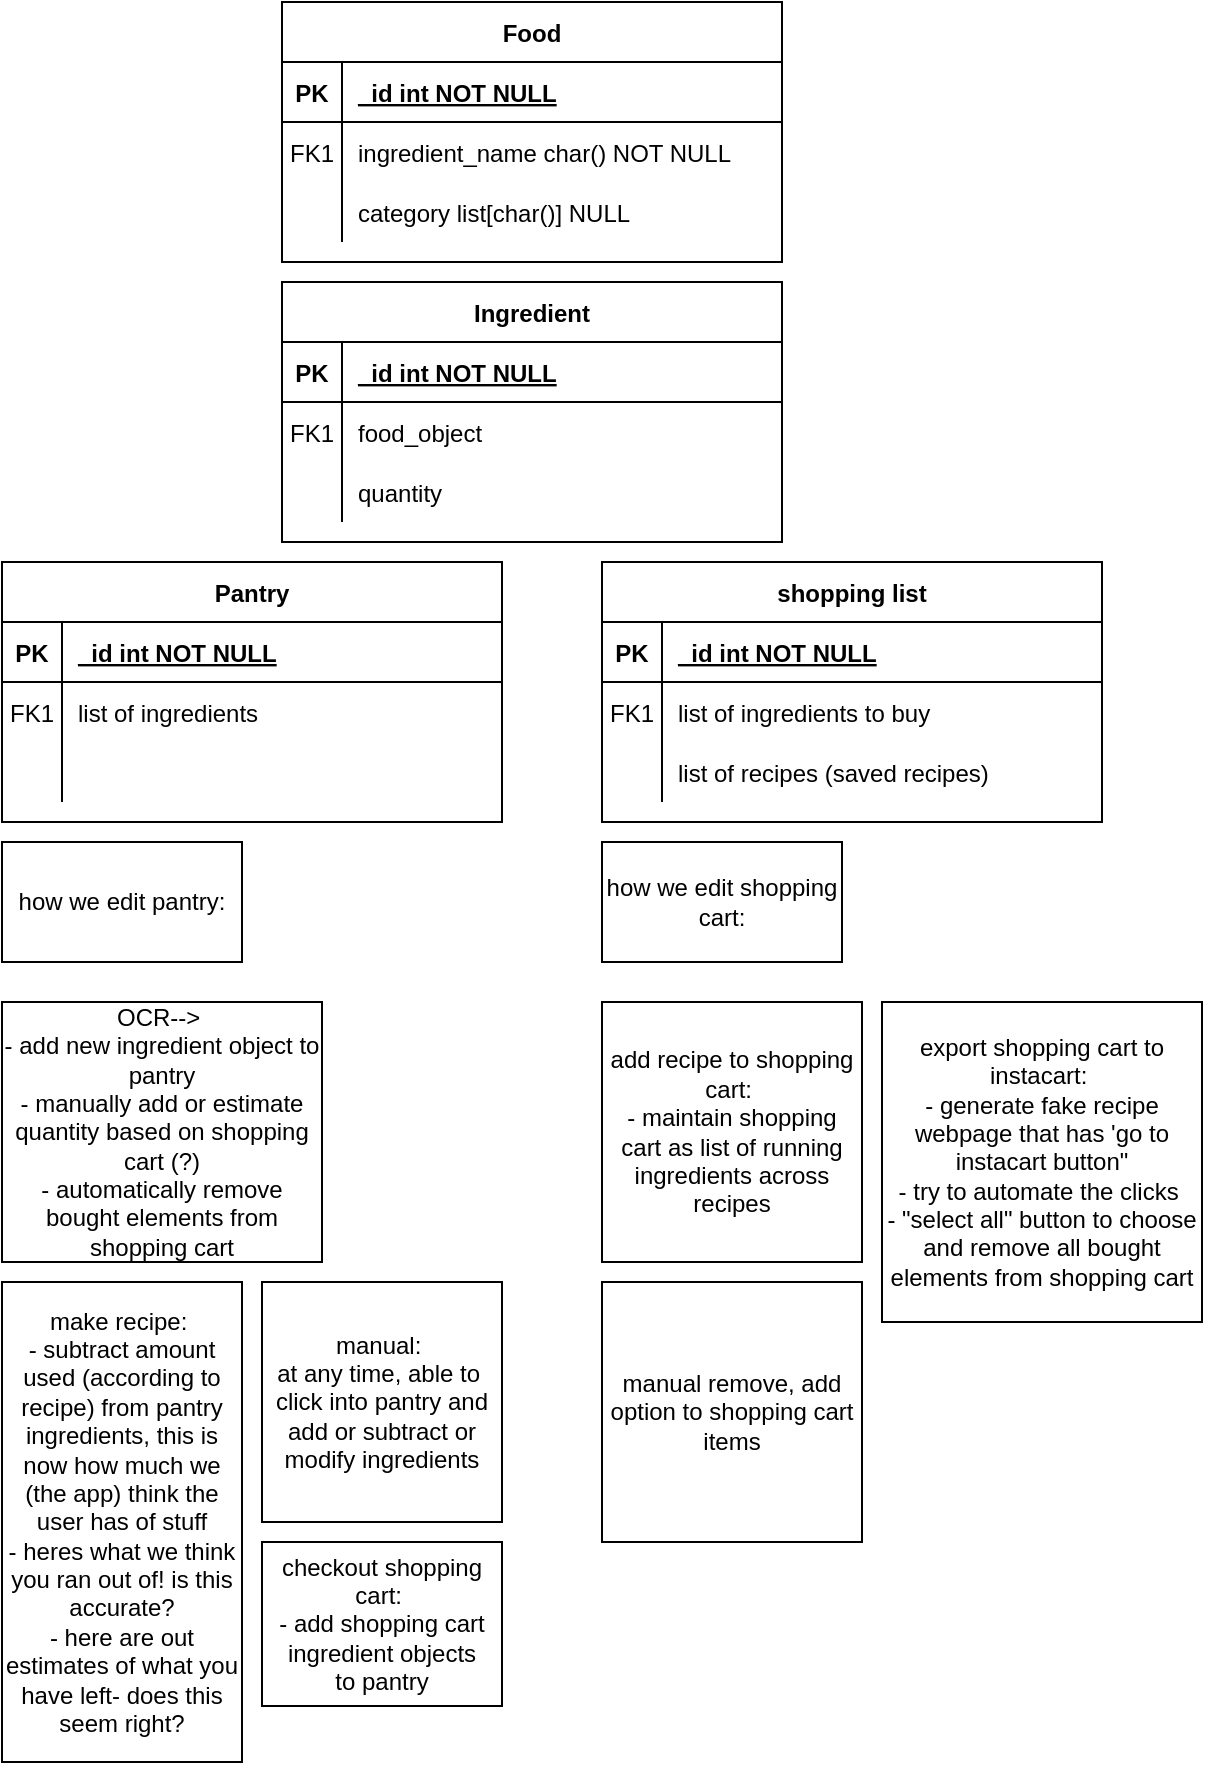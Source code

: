 <mxfile version="20.8.20" type="github">
  <diagram name="Page-1" id="0nyEzgje0FlEque0waN7">
    <mxGraphModel dx="1434" dy="738" grid="1" gridSize="10" guides="1" tooltips="1" connect="1" arrows="1" fold="1" page="1" pageScale="1" pageWidth="850" pageHeight="1100" math="0" shadow="0">
      <root>
        <mxCell id="0" />
        <mxCell id="1" parent="0" />
        <mxCell id="2pWtQOMVsuU5DYOwZ81Q-2" value="Food" style="shape=table;startSize=30;container=1;collapsible=1;childLayout=tableLayout;fixedRows=1;rowLines=0;fontStyle=1;align=center;resizeLast=1;" vertex="1" parent="1">
          <mxGeometry x="320" y="20" width="250" height="130" as="geometry" />
        </mxCell>
        <mxCell id="2pWtQOMVsuU5DYOwZ81Q-3" value="" style="shape=partialRectangle;collapsible=0;dropTarget=0;pointerEvents=0;fillColor=none;points=[[0,0.5],[1,0.5]];portConstraint=eastwest;top=0;left=0;right=0;bottom=1;" vertex="1" parent="2pWtQOMVsuU5DYOwZ81Q-2">
          <mxGeometry y="30" width="250" height="30" as="geometry" />
        </mxCell>
        <mxCell id="2pWtQOMVsuU5DYOwZ81Q-4" value="PK" style="shape=partialRectangle;overflow=hidden;connectable=0;fillColor=none;top=0;left=0;bottom=0;right=0;fontStyle=1;" vertex="1" parent="2pWtQOMVsuU5DYOwZ81Q-3">
          <mxGeometry width="30" height="30" as="geometry">
            <mxRectangle width="30" height="30" as="alternateBounds" />
          </mxGeometry>
        </mxCell>
        <mxCell id="2pWtQOMVsuU5DYOwZ81Q-5" value="_id int NOT NULL " style="shape=partialRectangle;overflow=hidden;connectable=0;fillColor=none;top=0;left=0;bottom=0;right=0;align=left;spacingLeft=6;fontStyle=5;" vertex="1" parent="2pWtQOMVsuU5DYOwZ81Q-3">
          <mxGeometry x="30" width="220" height="30" as="geometry">
            <mxRectangle width="220" height="30" as="alternateBounds" />
          </mxGeometry>
        </mxCell>
        <mxCell id="2pWtQOMVsuU5DYOwZ81Q-6" value="" style="shape=partialRectangle;collapsible=0;dropTarget=0;pointerEvents=0;fillColor=none;points=[[0,0.5],[1,0.5]];portConstraint=eastwest;top=0;left=0;right=0;bottom=0;" vertex="1" parent="2pWtQOMVsuU5DYOwZ81Q-2">
          <mxGeometry y="60" width="250" height="30" as="geometry" />
        </mxCell>
        <mxCell id="2pWtQOMVsuU5DYOwZ81Q-7" value="FK1" style="shape=partialRectangle;overflow=hidden;connectable=0;fillColor=none;top=0;left=0;bottom=0;right=0;" vertex="1" parent="2pWtQOMVsuU5DYOwZ81Q-6">
          <mxGeometry width="30" height="30" as="geometry">
            <mxRectangle width="30" height="30" as="alternateBounds" />
          </mxGeometry>
        </mxCell>
        <mxCell id="2pWtQOMVsuU5DYOwZ81Q-8" value="ingredient_name char() NOT NULL" style="shape=partialRectangle;overflow=hidden;connectable=0;fillColor=none;top=0;left=0;bottom=0;right=0;align=left;spacingLeft=6;" vertex="1" parent="2pWtQOMVsuU5DYOwZ81Q-6">
          <mxGeometry x="30" width="220" height="30" as="geometry">
            <mxRectangle width="220" height="30" as="alternateBounds" />
          </mxGeometry>
        </mxCell>
        <mxCell id="2pWtQOMVsuU5DYOwZ81Q-9" value="" style="shape=partialRectangle;collapsible=0;dropTarget=0;pointerEvents=0;fillColor=none;points=[[0,0.5],[1,0.5]];portConstraint=eastwest;top=0;left=0;right=0;bottom=0;" vertex="1" parent="2pWtQOMVsuU5DYOwZ81Q-2">
          <mxGeometry y="90" width="250" height="30" as="geometry" />
        </mxCell>
        <mxCell id="2pWtQOMVsuU5DYOwZ81Q-10" value="" style="shape=partialRectangle;overflow=hidden;connectable=0;fillColor=none;top=0;left=0;bottom=0;right=0;" vertex="1" parent="2pWtQOMVsuU5DYOwZ81Q-9">
          <mxGeometry width="30" height="30" as="geometry">
            <mxRectangle width="30" height="30" as="alternateBounds" />
          </mxGeometry>
        </mxCell>
        <mxCell id="2pWtQOMVsuU5DYOwZ81Q-11" value="category list[char()] NULL" style="shape=partialRectangle;overflow=hidden;connectable=0;fillColor=none;top=0;left=0;bottom=0;right=0;align=left;spacingLeft=6;" vertex="1" parent="2pWtQOMVsuU5DYOwZ81Q-9">
          <mxGeometry x="30" width="220" height="30" as="geometry">
            <mxRectangle width="220" height="30" as="alternateBounds" />
          </mxGeometry>
        </mxCell>
        <mxCell id="2pWtQOMVsuU5DYOwZ81Q-12" value="Ingredient" style="shape=table;startSize=30;container=1;collapsible=1;childLayout=tableLayout;fixedRows=1;rowLines=0;fontStyle=1;align=center;resizeLast=1;" vertex="1" parent="1">
          <mxGeometry x="320" y="160" width="250" height="130" as="geometry" />
        </mxCell>
        <mxCell id="2pWtQOMVsuU5DYOwZ81Q-13" value="" style="shape=partialRectangle;collapsible=0;dropTarget=0;pointerEvents=0;fillColor=none;points=[[0,0.5],[1,0.5]];portConstraint=eastwest;top=0;left=0;right=0;bottom=1;" vertex="1" parent="2pWtQOMVsuU5DYOwZ81Q-12">
          <mxGeometry y="30" width="250" height="30" as="geometry" />
        </mxCell>
        <mxCell id="2pWtQOMVsuU5DYOwZ81Q-14" value="PK" style="shape=partialRectangle;overflow=hidden;connectable=0;fillColor=none;top=0;left=0;bottom=0;right=0;fontStyle=1;" vertex="1" parent="2pWtQOMVsuU5DYOwZ81Q-13">
          <mxGeometry width="30" height="30" as="geometry">
            <mxRectangle width="30" height="30" as="alternateBounds" />
          </mxGeometry>
        </mxCell>
        <mxCell id="2pWtQOMVsuU5DYOwZ81Q-15" value="_id int NOT NULL " style="shape=partialRectangle;overflow=hidden;connectable=0;fillColor=none;top=0;left=0;bottom=0;right=0;align=left;spacingLeft=6;fontStyle=5;" vertex="1" parent="2pWtQOMVsuU5DYOwZ81Q-13">
          <mxGeometry x="30" width="220" height="30" as="geometry">
            <mxRectangle width="220" height="30" as="alternateBounds" />
          </mxGeometry>
        </mxCell>
        <mxCell id="2pWtQOMVsuU5DYOwZ81Q-16" value="" style="shape=partialRectangle;collapsible=0;dropTarget=0;pointerEvents=0;fillColor=none;points=[[0,0.5],[1,0.5]];portConstraint=eastwest;top=0;left=0;right=0;bottom=0;" vertex="1" parent="2pWtQOMVsuU5DYOwZ81Q-12">
          <mxGeometry y="60" width="250" height="30" as="geometry" />
        </mxCell>
        <mxCell id="2pWtQOMVsuU5DYOwZ81Q-17" value="FK1" style="shape=partialRectangle;overflow=hidden;connectable=0;fillColor=none;top=0;left=0;bottom=0;right=0;" vertex="1" parent="2pWtQOMVsuU5DYOwZ81Q-16">
          <mxGeometry width="30" height="30" as="geometry">
            <mxRectangle width="30" height="30" as="alternateBounds" />
          </mxGeometry>
        </mxCell>
        <mxCell id="2pWtQOMVsuU5DYOwZ81Q-18" value="food_object" style="shape=partialRectangle;overflow=hidden;connectable=0;fillColor=none;top=0;left=0;bottom=0;right=0;align=left;spacingLeft=6;" vertex="1" parent="2pWtQOMVsuU5DYOwZ81Q-16">
          <mxGeometry x="30" width="220" height="30" as="geometry">
            <mxRectangle width="220" height="30" as="alternateBounds" />
          </mxGeometry>
        </mxCell>
        <mxCell id="2pWtQOMVsuU5DYOwZ81Q-19" value="" style="shape=partialRectangle;collapsible=0;dropTarget=0;pointerEvents=0;fillColor=none;points=[[0,0.5],[1,0.5]];portConstraint=eastwest;top=0;left=0;right=0;bottom=0;" vertex="1" parent="2pWtQOMVsuU5DYOwZ81Q-12">
          <mxGeometry y="90" width="250" height="30" as="geometry" />
        </mxCell>
        <mxCell id="2pWtQOMVsuU5DYOwZ81Q-20" value="" style="shape=partialRectangle;overflow=hidden;connectable=0;fillColor=none;top=0;left=0;bottom=0;right=0;" vertex="1" parent="2pWtQOMVsuU5DYOwZ81Q-19">
          <mxGeometry width="30" height="30" as="geometry">
            <mxRectangle width="30" height="30" as="alternateBounds" />
          </mxGeometry>
        </mxCell>
        <mxCell id="2pWtQOMVsuU5DYOwZ81Q-21" value="quantity" style="shape=partialRectangle;overflow=hidden;connectable=0;fillColor=none;top=0;left=0;bottom=0;right=0;align=left;spacingLeft=6;" vertex="1" parent="2pWtQOMVsuU5DYOwZ81Q-19">
          <mxGeometry x="30" width="220" height="30" as="geometry">
            <mxRectangle width="220" height="30" as="alternateBounds" />
          </mxGeometry>
        </mxCell>
        <mxCell id="2pWtQOMVsuU5DYOwZ81Q-22" value="Pantry" style="shape=table;startSize=30;container=1;collapsible=1;childLayout=tableLayout;fixedRows=1;rowLines=0;fontStyle=1;align=center;resizeLast=1;" vertex="1" parent="1">
          <mxGeometry x="180" y="300" width="250" height="130" as="geometry" />
        </mxCell>
        <mxCell id="2pWtQOMVsuU5DYOwZ81Q-23" value="" style="shape=partialRectangle;collapsible=0;dropTarget=0;pointerEvents=0;fillColor=none;points=[[0,0.5],[1,0.5]];portConstraint=eastwest;top=0;left=0;right=0;bottom=1;" vertex="1" parent="2pWtQOMVsuU5DYOwZ81Q-22">
          <mxGeometry y="30" width="250" height="30" as="geometry" />
        </mxCell>
        <mxCell id="2pWtQOMVsuU5DYOwZ81Q-24" value="PK" style="shape=partialRectangle;overflow=hidden;connectable=0;fillColor=none;top=0;left=0;bottom=0;right=0;fontStyle=1;" vertex="1" parent="2pWtQOMVsuU5DYOwZ81Q-23">
          <mxGeometry width="30" height="30" as="geometry">
            <mxRectangle width="30" height="30" as="alternateBounds" />
          </mxGeometry>
        </mxCell>
        <mxCell id="2pWtQOMVsuU5DYOwZ81Q-25" value="_id int NOT NULL " style="shape=partialRectangle;overflow=hidden;connectable=0;fillColor=none;top=0;left=0;bottom=0;right=0;align=left;spacingLeft=6;fontStyle=5;" vertex="1" parent="2pWtQOMVsuU5DYOwZ81Q-23">
          <mxGeometry x="30" width="220" height="30" as="geometry">
            <mxRectangle width="220" height="30" as="alternateBounds" />
          </mxGeometry>
        </mxCell>
        <mxCell id="2pWtQOMVsuU5DYOwZ81Q-26" value="" style="shape=partialRectangle;collapsible=0;dropTarget=0;pointerEvents=0;fillColor=none;points=[[0,0.5],[1,0.5]];portConstraint=eastwest;top=0;left=0;right=0;bottom=0;" vertex="1" parent="2pWtQOMVsuU5DYOwZ81Q-22">
          <mxGeometry y="60" width="250" height="30" as="geometry" />
        </mxCell>
        <mxCell id="2pWtQOMVsuU5DYOwZ81Q-27" value="FK1" style="shape=partialRectangle;overflow=hidden;connectable=0;fillColor=none;top=0;left=0;bottom=0;right=0;" vertex="1" parent="2pWtQOMVsuU5DYOwZ81Q-26">
          <mxGeometry width="30" height="30" as="geometry">
            <mxRectangle width="30" height="30" as="alternateBounds" />
          </mxGeometry>
        </mxCell>
        <mxCell id="2pWtQOMVsuU5DYOwZ81Q-28" value="list of ingredients" style="shape=partialRectangle;overflow=hidden;connectable=0;fillColor=none;top=0;left=0;bottom=0;right=0;align=left;spacingLeft=6;" vertex="1" parent="2pWtQOMVsuU5DYOwZ81Q-26">
          <mxGeometry x="30" width="220" height="30" as="geometry">
            <mxRectangle width="220" height="30" as="alternateBounds" />
          </mxGeometry>
        </mxCell>
        <mxCell id="2pWtQOMVsuU5DYOwZ81Q-29" value="" style="shape=partialRectangle;collapsible=0;dropTarget=0;pointerEvents=0;fillColor=none;points=[[0,0.5],[1,0.5]];portConstraint=eastwest;top=0;left=0;right=0;bottom=0;" vertex="1" parent="2pWtQOMVsuU5DYOwZ81Q-22">
          <mxGeometry y="90" width="250" height="30" as="geometry" />
        </mxCell>
        <mxCell id="2pWtQOMVsuU5DYOwZ81Q-30" value="" style="shape=partialRectangle;overflow=hidden;connectable=0;fillColor=none;top=0;left=0;bottom=0;right=0;" vertex="1" parent="2pWtQOMVsuU5DYOwZ81Q-29">
          <mxGeometry width="30" height="30" as="geometry">
            <mxRectangle width="30" height="30" as="alternateBounds" />
          </mxGeometry>
        </mxCell>
        <mxCell id="2pWtQOMVsuU5DYOwZ81Q-31" value="" style="shape=partialRectangle;overflow=hidden;connectable=0;fillColor=none;top=0;left=0;bottom=0;right=0;align=left;spacingLeft=6;" vertex="1" parent="2pWtQOMVsuU5DYOwZ81Q-29">
          <mxGeometry x="30" width="220" height="30" as="geometry">
            <mxRectangle width="220" height="30" as="alternateBounds" />
          </mxGeometry>
        </mxCell>
        <mxCell id="2pWtQOMVsuU5DYOwZ81Q-32" value="OCR--&amp;gt;&amp;nbsp;&lt;br&gt;- add new ingredient object to pantry&lt;br&gt;- manually add or estimate quantity based on shopping cart (?)&lt;br&gt;- automatically remove bought elements from shopping cart" style="rounded=0;whiteSpace=wrap;html=1;" vertex="1" parent="1">
          <mxGeometry x="180" y="520" width="160" height="130" as="geometry" />
        </mxCell>
        <mxCell id="2pWtQOMVsuU5DYOwZ81Q-33" value="shopping list" style="shape=table;startSize=30;container=1;collapsible=1;childLayout=tableLayout;fixedRows=1;rowLines=0;fontStyle=1;align=center;resizeLast=1;" vertex="1" parent="1">
          <mxGeometry x="480" y="300" width="250" height="130" as="geometry">
            <mxRectangle x="480" y="300" width="120" height="30" as="alternateBounds" />
          </mxGeometry>
        </mxCell>
        <mxCell id="2pWtQOMVsuU5DYOwZ81Q-34" value="" style="shape=partialRectangle;collapsible=0;dropTarget=0;pointerEvents=0;fillColor=none;points=[[0,0.5],[1,0.5]];portConstraint=eastwest;top=0;left=0;right=0;bottom=1;" vertex="1" parent="2pWtQOMVsuU5DYOwZ81Q-33">
          <mxGeometry y="30" width="250" height="30" as="geometry" />
        </mxCell>
        <mxCell id="2pWtQOMVsuU5DYOwZ81Q-35" value="PK" style="shape=partialRectangle;overflow=hidden;connectable=0;fillColor=none;top=0;left=0;bottom=0;right=0;fontStyle=1;" vertex="1" parent="2pWtQOMVsuU5DYOwZ81Q-34">
          <mxGeometry width="30" height="30" as="geometry">
            <mxRectangle width="30" height="30" as="alternateBounds" />
          </mxGeometry>
        </mxCell>
        <mxCell id="2pWtQOMVsuU5DYOwZ81Q-36" value="_id int NOT NULL " style="shape=partialRectangle;overflow=hidden;connectable=0;fillColor=none;top=0;left=0;bottom=0;right=0;align=left;spacingLeft=6;fontStyle=5;" vertex="1" parent="2pWtQOMVsuU5DYOwZ81Q-34">
          <mxGeometry x="30" width="220" height="30" as="geometry">
            <mxRectangle width="220" height="30" as="alternateBounds" />
          </mxGeometry>
        </mxCell>
        <mxCell id="2pWtQOMVsuU5DYOwZ81Q-37" value="" style="shape=partialRectangle;collapsible=0;dropTarget=0;pointerEvents=0;fillColor=none;points=[[0,0.5],[1,0.5]];portConstraint=eastwest;top=0;left=0;right=0;bottom=0;" vertex="1" parent="2pWtQOMVsuU5DYOwZ81Q-33">
          <mxGeometry y="60" width="250" height="30" as="geometry" />
        </mxCell>
        <mxCell id="2pWtQOMVsuU5DYOwZ81Q-38" value="FK1" style="shape=partialRectangle;overflow=hidden;connectable=0;fillColor=none;top=0;left=0;bottom=0;right=0;" vertex="1" parent="2pWtQOMVsuU5DYOwZ81Q-37">
          <mxGeometry width="30" height="30" as="geometry">
            <mxRectangle width="30" height="30" as="alternateBounds" />
          </mxGeometry>
        </mxCell>
        <mxCell id="2pWtQOMVsuU5DYOwZ81Q-39" value="list of ingredients to buy" style="shape=partialRectangle;overflow=hidden;connectable=0;fillColor=none;top=0;left=0;bottom=0;right=0;align=left;spacingLeft=6;" vertex="1" parent="2pWtQOMVsuU5DYOwZ81Q-37">
          <mxGeometry x="30" width="220" height="30" as="geometry">
            <mxRectangle width="220" height="30" as="alternateBounds" />
          </mxGeometry>
        </mxCell>
        <mxCell id="2pWtQOMVsuU5DYOwZ81Q-40" value="" style="shape=partialRectangle;collapsible=0;dropTarget=0;pointerEvents=0;fillColor=none;points=[[0,0.5],[1,0.5]];portConstraint=eastwest;top=0;left=0;right=0;bottom=0;" vertex="1" parent="2pWtQOMVsuU5DYOwZ81Q-33">
          <mxGeometry y="90" width="250" height="30" as="geometry" />
        </mxCell>
        <mxCell id="2pWtQOMVsuU5DYOwZ81Q-41" value="" style="shape=partialRectangle;overflow=hidden;connectable=0;fillColor=none;top=0;left=0;bottom=0;right=0;" vertex="1" parent="2pWtQOMVsuU5DYOwZ81Q-40">
          <mxGeometry width="30" height="30" as="geometry">
            <mxRectangle width="30" height="30" as="alternateBounds" />
          </mxGeometry>
        </mxCell>
        <mxCell id="2pWtQOMVsuU5DYOwZ81Q-42" value="list of recipes (saved recipes)" style="shape=partialRectangle;overflow=hidden;connectable=0;fillColor=none;top=0;left=0;bottom=0;right=0;align=left;spacingLeft=6;" vertex="1" parent="2pWtQOMVsuU5DYOwZ81Q-40">
          <mxGeometry x="30" width="220" height="30" as="geometry">
            <mxRectangle width="220" height="30" as="alternateBounds" />
          </mxGeometry>
        </mxCell>
        <mxCell id="2pWtQOMVsuU5DYOwZ81Q-43" value="checkout shopping cart:&amp;nbsp;&lt;br&gt;- add shopping cart ingredient objects&lt;br&gt;to pantry" style="rounded=0;whiteSpace=wrap;html=1;" vertex="1" parent="1">
          <mxGeometry x="310" y="790" width="120" height="82" as="geometry" />
        </mxCell>
        <mxCell id="2pWtQOMVsuU5DYOwZ81Q-44" value="make recipe:&amp;nbsp;&lt;br&gt;- subtract amount used (according to recipe) from pantry ingredients, this is now how much we (the app) think the user has of stuff&lt;br&gt;- heres what we think you ran out of! is this accurate?&lt;br&gt;- here are out estimates of what you have left- does this seem right?" style="rounded=0;whiteSpace=wrap;html=1;" vertex="1" parent="1">
          <mxGeometry x="180" y="660" width="120" height="240" as="geometry" />
        </mxCell>
        <mxCell id="2pWtQOMVsuU5DYOwZ81Q-47" value="manual:&amp;nbsp;&lt;br&gt;at any time, able to&amp;nbsp; click into pantry and add or subtract or modify ingredients" style="rounded=0;whiteSpace=wrap;html=1;" vertex="1" parent="1">
          <mxGeometry x="310" y="660" width="120" height="120" as="geometry" />
        </mxCell>
        <mxCell id="2pWtQOMVsuU5DYOwZ81Q-48" value="how we edit pantry:" style="rounded=0;whiteSpace=wrap;html=1;" vertex="1" parent="1">
          <mxGeometry x="180" y="440" width="120" height="60" as="geometry" />
        </mxCell>
        <mxCell id="2pWtQOMVsuU5DYOwZ81Q-50" value="add recipe to shopping cart:&amp;nbsp;&lt;br&gt;- maintain shopping cart as list of running ingredients across recipes" style="whiteSpace=wrap;html=1;aspect=fixed;" vertex="1" parent="1">
          <mxGeometry x="480" y="520" width="130" height="130" as="geometry" />
        </mxCell>
        <mxCell id="2pWtQOMVsuU5DYOwZ81Q-51" value="export shopping cart to instacart:&amp;nbsp;&lt;br&gt;- generate fake recipe webpage that has &#39;go to instacart button&quot;&lt;br&gt;- try to automate the clicks&amp;nbsp;&lt;br&gt;- &quot;select all&quot; button to choose and remove all bought elements from shopping cart" style="whiteSpace=wrap;html=1;aspect=fixed;" vertex="1" parent="1">
          <mxGeometry x="620" y="520" width="160" height="160" as="geometry" />
        </mxCell>
        <mxCell id="2pWtQOMVsuU5DYOwZ81Q-52" value="manual remove, add option to shopping cart items" style="whiteSpace=wrap;html=1;aspect=fixed;" vertex="1" parent="1">
          <mxGeometry x="480" y="660" width="130" height="130" as="geometry" />
        </mxCell>
        <mxCell id="2pWtQOMVsuU5DYOwZ81Q-53" value="how we edit shopping cart:" style="rounded=0;whiteSpace=wrap;html=1;" vertex="1" parent="1">
          <mxGeometry x="480" y="440" width="120" height="60" as="geometry" />
        </mxCell>
      </root>
    </mxGraphModel>
  </diagram>
</mxfile>
